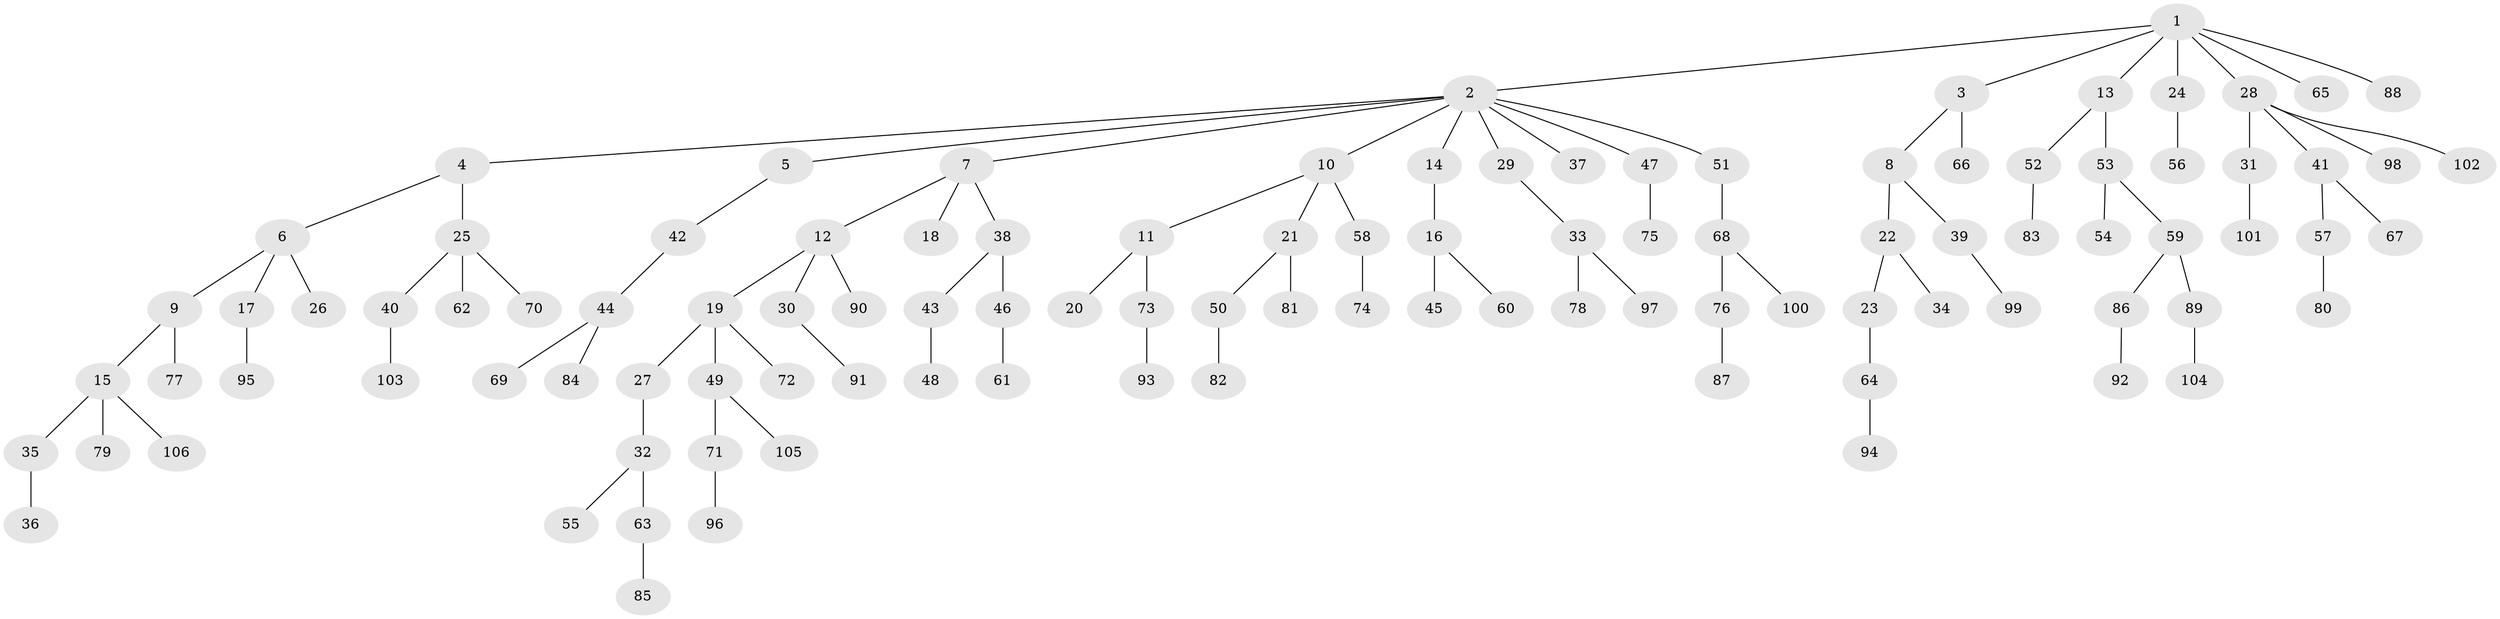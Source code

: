 // coarse degree distribution, {6: 0.028985507246376812, 10: 0.014492753623188406, 2: 0.15942028985507245, 3: 0.15942028985507245, 4: 0.07246376811594203, 1: 0.5652173913043478}
// Generated by graph-tools (version 1.1) at 2025/24/03/03/25 07:24:08]
// undirected, 106 vertices, 105 edges
graph export_dot {
graph [start="1"]
  node [color=gray90,style=filled];
  1;
  2;
  3;
  4;
  5;
  6;
  7;
  8;
  9;
  10;
  11;
  12;
  13;
  14;
  15;
  16;
  17;
  18;
  19;
  20;
  21;
  22;
  23;
  24;
  25;
  26;
  27;
  28;
  29;
  30;
  31;
  32;
  33;
  34;
  35;
  36;
  37;
  38;
  39;
  40;
  41;
  42;
  43;
  44;
  45;
  46;
  47;
  48;
  49;
  50;
  51;
  52;
  53;
  54;
  55;
  56;
  57;
  58;
  59;
  60;
  61;
  62;
  63;
  64;
  65;
  66;
  67;
  68;
  69;
  70;
  71;
  72;
  73;
  74;
  75;
  76;
  77;
  78;
  79;
  80;
  81;
  82;
  83;
  84;
  85;
  86;
  87;
  88;
  89;
  90;
  91;
  92;
  93;
  94;
  95;
  96;
  97;
  98;
  99;
  100;
  101;
  102;
  103;
  104;
  105;
  106;
  1 -- 2;
  1 -- 3;
  1 -- 13;
  1 -- 24;
  1 -- 28;
  1 -- 65;
  1 -- 88;
  2 -- 4;
  2 -- 5;
  2 -- 7;
  2 -- 10;
  2 -- 14;
  2 -- 29;
  2 -- 37;
  2 -- 47;
  2 -- 51;
  3 -- 8;
  3 -- 66;
  4 -- 6;
  4 -- 25;
  5 -- 42;
  6 -- 9;
  6 -- 17;
  6 -- 26;
  7 -- 12;
  7 -- 18;
  7 -- 38;
  8 -- 22;
  8 -- 39;
  9 -- 15;
  9 -- 77;
  10 -- 11;
  10 -- 21;
  10 -- 58;
  11 -- 20;
  11 -- 73;
  12 -- 19;
  12 -- 30;
  12 -- 90;
  13 -- 52;
  13 -- 53;
  14 -- 16;
  15 -- 35;
  15 -- 79;
  15 -- 106;
  16 -- 45;
  16 -- 60;
  17 -- 95;
  19 -- 27;
  19 -- 49;
  19 -- 72;
  21 -- 50;
  21 -- 81;
  22 -- 23;
  22 -- 34;
  23 -- 64;
  24 -- 56;
  25 -- 40;
  25 -- 62;
  25 -- 70;
  27 -- 32;
  28 -- 31;
  28 -- 41;
  28 -- 98;
  28 -- 102;
  29 -- 33;
  30 -- 91;
  31 -- 101;
  32 -- 55;
  32 -- 63;
  33 -- 78;
  33 -- 97;
  35 -- 36;
  38 -- 43;
  38 -- 46;
  39 -- 99;
  40 -- 103;
  41 -- 57;
  41 -- 67;
  42 -- 44;
  43 -- 48;
  44 -- 69;
  44 -- 84;
  46 -- 61;
  47 -- 75;
  49 -- 71;
  49 -- 105;
  50 -- 82;
  51 -- 68;
  52 -- 83;
  53 -- 54;
  53 -- 59;
  57 -- 80;
  58 -- 74;
  59 -- 86;
  59 -- 89;
  63 -- 85;
  64 -- 94;
  68 -- 76;
  68 -- 100;
  71 -- 96;
  73 -- 93;
  76 -- 87;
  86 -- 92;
  89 -- 104;
}
